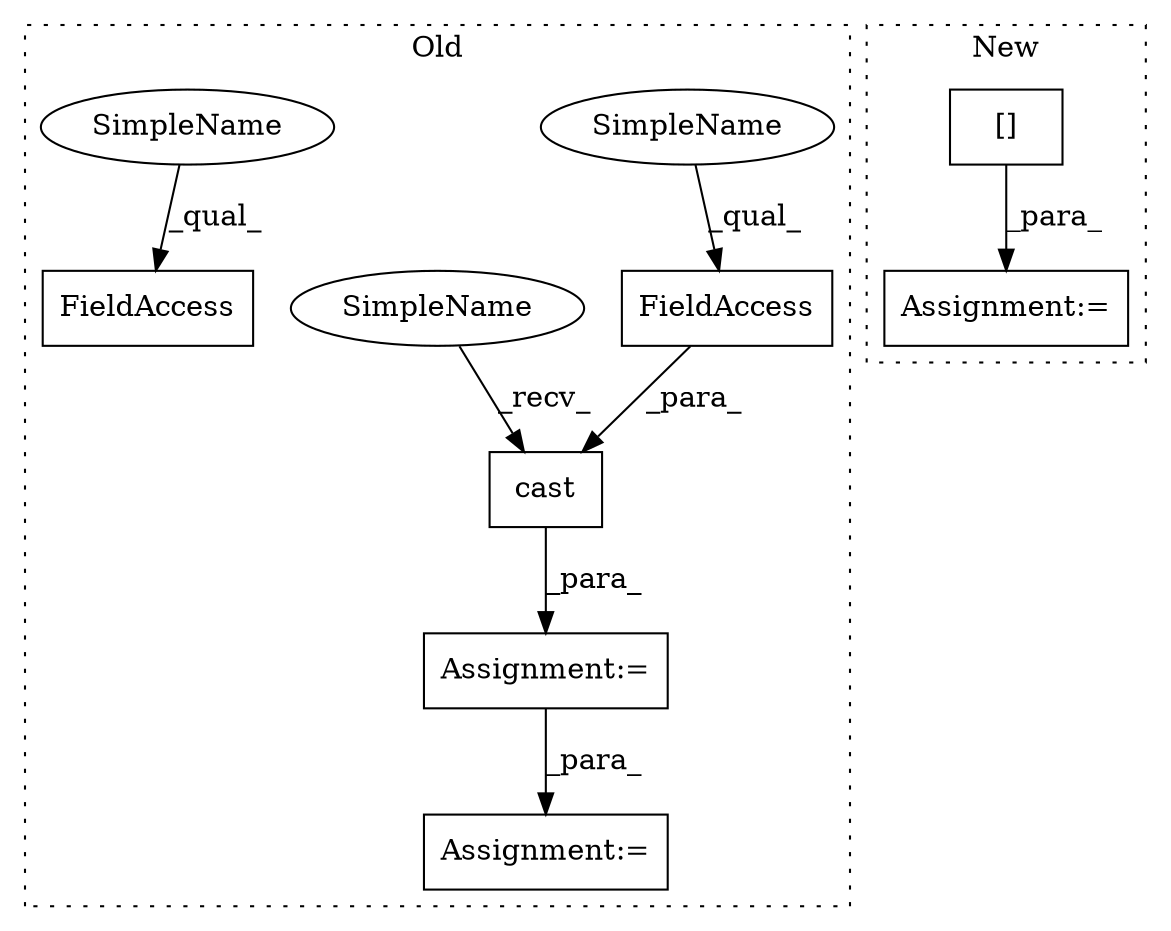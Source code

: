 digraph G {
subgraph cluster0 {
1 [label="cast" a="32" s="2781,2815" l="5,1" shape="box"];
3 [label="Assignment:=" a="7" s="2747" l="1" shape="box"];
4 [label="FieldAccess" a="22" s="2797" l="18" shape="box"];
5 [label="FieldAccess" a="22" s="2817" l="16" shape="box"];
6 [label="Assignment:=" a="7" s="2855" l="1" shape="box"];
8 [label="SimpleName" a="42" s="2797" l="10" shape="ellipse"];
9 [label="SimpleName" a="42" s="2770" l="10" shape="ellipse"];
10 [label="SimpleName" a="42" s="2817" l="10" shape="ellipse"];
label = "Old";
style="dotted";
}
subgraph cluster1 {
2 [label="[]" a="2" s="2271,2301" l="14,1" shape="box"];
7 [label="Assignment:=" a="7" s="2270" l="1" shape="box"];
label = "New";
style="dotted";
}
1 -> 3 [label="_para_"];
2 -> 7 [label="_para_"];
3 -> 6 [label="_para_"];
4 -> 1 [label="_para_"];
8 -> 4 [label="_qual_"];
9 -> 1 [label="_recv_"];
10 -> 5 [label="_qual_"];
}